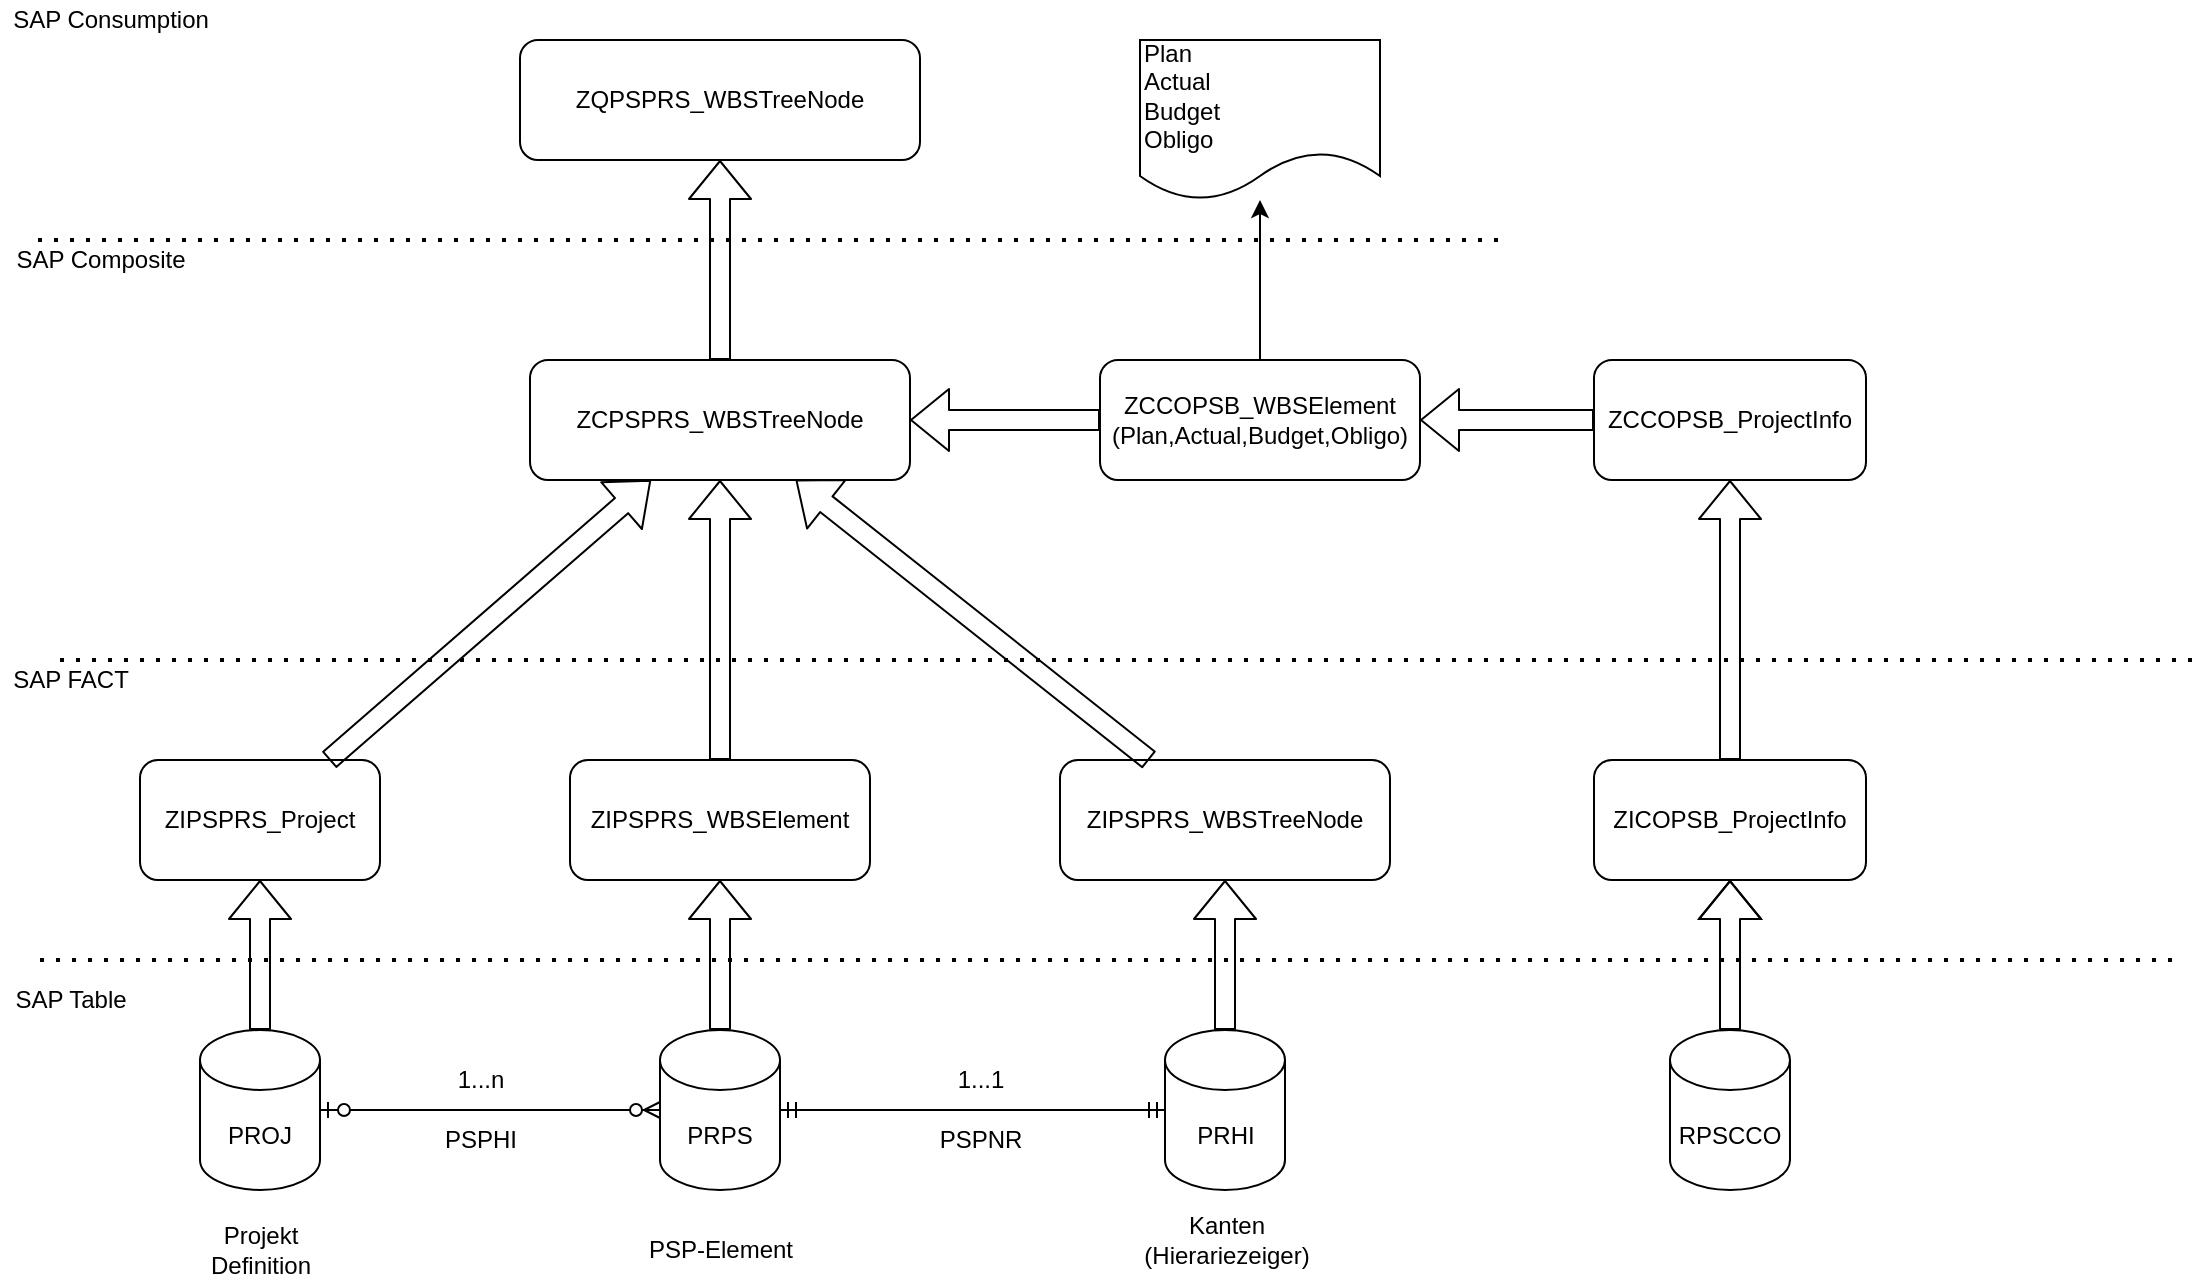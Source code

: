 <mxfile version="14.6.5" type="github">
  <diagram id="69vXtx48tE_reD0-cK0p" name="Page-1">
    <mxGraphModel dx="1038" dy="539" grid="1" gridSize="10" guides="1" tooltips="1" connect="1" arrows="1" fold="1" page="1" pageScale="1" pageWidth="827" pageHeight="1169" math="0" shadow="0">
      <root>
        <mxCell id="0" />
        <mxCell id="1" parent="0" />
        <mxCell id="PLfS34GIG5YP79sV-88O-1" value="PROJ" style="shape=cylinder3;whiteSpace=wrap;html=1;boundedLbl=1;backgroundOutline=1;size=15;" vertex="1" parent="1">
          <mxGeometry x="130" y="535" width="60" height="80" as="geometry" />
        </mxCell>
        <mxCell id="PLfS34GIG5YP79sV-88O-2" value="PRPS" style="shape=cylinder3;whiteSpace=wrap;html=1;boundedLbl=1;backgroundOutline=1;size=15;" vertex="1" parent="1">
          <mxGeometry x="360" y="535" width="60" height="80" as="geometry" />
        </mxCell>
        <mxCell id="PLfS34GIG5YP79sV-88O-3" value="" style="edgeStyle=entityRelationEdgeStyle;fontSize=12;html=1;endArrow=ERzeroToMany;startArrow=ERzeroToOne;" edge="1" parent="1" source="PLfS34GIG5YP79sV-88O-1" target="PLfS34GIG5YP79sV-88O-2">
          <mxGeometry width="100" height="100" relative="1" as="geometry">
            <mxPoint x="30" y="670" as="sourcePoint" />
            <mxPoint x="130" y="570" as="targetPoint" />
          </mxGeometry>
        </mxCell>
        <mxCell id="PLfS34GIG5YP79sV-88O-4" value="ZIPSPRS_Project" style="rounded=1;whiteSpace=wrap;html=1;" vertex="1" parent="1">
          <mxGeometry x="100" y="400" width="120" height="60" as="geometry" />
        </mxCell>
        <mxCell id="PLfS34GIG5YP79sV-88O-5" value="ZIPSPRS_WBSElement" style="rounded=1;whiteSpace=wrap;html=1;" vertex="1" parent="1">
          <mxGeometry x="315" y="400" width="150" height="60" as="geometry" />
        </mxCell>
        <mxCell id="PLfS34GIG5YP79sV-88O-6" value="" style="endArrow=none;dashed=1;html=1;dashPattern=1 3;strokeWidth=2;" edge="1" parent="1">
          <mxGeometry width="50" height="50" relative="1" as="geometry">
            <mxPoint x="50" y="500" as="sourcePoint" />
            <mxPoint x="1120" y="500" as="targetPoint" />
          </mxGeometry>
        </mxCell>
        <mxCell id="PLfS34GIG5YP79sV-88O-7" value="SAP Table" style="text;html=1;resizable=0;autosize=1;align=center;verticalAlign=middle;points=[];fillColor=none;strokeColor=none;rounded=0;" vertex="1" parent="1">
          <mxGeometry x="30" y="510" width="70" height="20" as="geometry" />
        </mxCell>
        <mxCell id="PLfS34GIG5YP79sV-88O-8" value="" style="shape=flexArrow;endArrow=classic;html=1;entryX=0.5;entryY=1;entryDx=0;entryDy=0;" edge="1" parent="1" source="PLfS34GIG5YP79sV-88O-1" target="PLfS34GIG5YP79sV-88O-4">
          <mxGeometry width="50" height="50" relative="1" as="geometry">
            <mxPoint x="-60" y="460" as="sourcePoint" />
            <mxPoint x="-10" y="410" as="targetPoint" />
          </mxGeometry>
        </mxCell>
        <mxCell id="PLfS34GIG5YP79sV-88O-9" value="" style="shape=flexArrow;endArrow=classic;html=1;" edge="1" parent="1" source="PLfS34GIG5YP79sV-88O-2" target="PLfS34GIG5YP79sV-88O-5">
          <mxGeometry width="50" height="50" relative="1" as="geometry">
            <mxPoint x="290" y="540" as="sourcePoint" />
            <mxPoint x="340" y="490" as="targetPoint" />
          </mxGeometry>
        </mxCell>
        <mxCell id="PLfS34GIG5YP79sV-88O-10" value="ZIPSPRS_WBSTreeNode" style="rounded=1;whiteSpace=wrap;html=1;" vertex="1" parent="1">
          <mxGeometry x="560" y="400" width="165" height="60" as="geometry" />
        </mxCell>
        <mxCell id="PLfS34GIG5YP79sV-88O-11" value="PRHI" style="shape=cylinder3;whiteSpace=wrap;html=1;boundedLbl=1;backgroundOutline=1;size=15;" vertex="1" parent="1">
          <mxGeometry x="612.5" y="535" width="60" height="80" as="geometry" />
        </mxCell>
        <mxCell id="PLfS34GIG5YP79sV-88O-12" value="" style="edgeStyle=entityRelationEdgeStyle;fontSize=12;html=1;endArrow=ERmandOne;startArrow=ERmandOne;" edge="1" parent="1" source="PLfS34GIG5YP79sV-88O-2" target="PLfS34GIG5YP79sV-88O-11">
          <mxGeometry width="100" height="100" relative="1" as="geometry">
            <mxPoint x="440" y="720" as="sourcePoint" />
            <mxPoint x="540" y="620" as="targetPoint" />
          </mxGeometry>
        </mxCell>
        <mxCell id="PLfS34GIG5YP79sV-88O-13" value="" style="shape=flexArrow;endArrow=classic;html=1;" edge="1" parent="1" source="PLfS34GIG5YP79sV-88O-11" target="PLfS34GIG5YP79sV-88O-10">
          <mxGeometry width="50" height="50" relative="1" as="geometry">
            <mxPoint x="643" y="540" as="sourcePoint" />
            <mxPoint x="540" y="640" as="targetPoint" />
          </mxGeometry>
        </mxCell>
        <mxCell id="PLfS34GIG5YP79sV-88O-14" value="1...n" style="text;html=1;resizable=0;autosize=1;align=center;verticalAlign=middle;points=[];fillColor=none;strokeColor=none;rounded=0;" vertex="1" parent="1">
          <mxGeometry x="250" y="550" width="40" height="20" as="geometry" />
        </mxCell>
        <mxCell id="PLfS34GIG5YP79sV-88O-15" value="1...1" style="text;html=1;resizable=0;autosize=1;align=center;verticalAlign=middle;points=[];fillColor=none;strokeColor=none;rounded=0;" vertex="1" parent="1">
          <mxGeometry x="500" y="550" width="40" height="20" as="geometry" />
        </mxCell>
        <mxCell id="PLfS34GIG5YP79sV-88O-16" value="" style="endArrow=none;dashed=1;html=1;dashPattern=1 3;strokeWidth=2;" edge="1" parent="1">
          <mxGeometry width="50" height="50" relative="1" as="geometry">
            <mxPoint x="49" y="140" as="sourcePoint" />
            <mxPoint x="779" y="140" as="targetPoint" />
          </mxGeometry>
        </mxCell>
        <mxCell id="PLfS34GIG5YP79sV-88O-17" value="ZCPSPRS_WBSTreeNode" style="rounded=1;whiteSpace=wrap;html=1;" vertex="1" parent="1">
          <mxGeometry x="295" y="200" width="190" height="60" as="geometry" />
        </mxCell>
        <mxCell id="PLfS34GIG5YP79sV-88O-18" value="" style="shape=flexArrow;endArrow=classic;html=1;" edge="1" parent="1" source="PLfS34GIG5YP79sV-88O-4" target="PLfS34GIG5YP79sV-88O-17">
          <mxGeometry width="50" height="50" relative="1" as="geometry">
            <mxPoint x="170" y="400" as="sourcePoint" />
            <mxPoint x="220" y="350" as="targetPoint" />
          </mxGeometry>
        </mxCell>
        <mxCell id="PLfS34GIG5YP79sV-88O-19" value="" style="shape=flexArrow;endArrow=classic;html=1;" edge="1" parent="1" source="PLfS34GIG5YP79sV-88O-5" target="PLfS34GIG5YP79sV-88O-17">
          <mxGeometry width="50" height="50" relative="1" as="geometry">
            <mxPoint x="410" y="350" as="sourcePoint" />
            <mxPoint x="460" y="300" as="targetPoint" />
          </mxGeometry>
        </mxCell>
        <mxCell id="PLfS34GIG5YP79sV-88O-20" value="" style="shape=flexArrow;endArrow=classic;html=1;" edge="1" parent="1" source="PLfS34GIG5YP79sV-88O-10" target="PLfS34GIG5YP79sV-88O-17">
          <mxGeometry width="50" height="50" relative="1" as="geometry">
            <mxPoint x="440" y="350" as="sourcePoint" />
            <mxPoint x="490" y="300" as="targetPoint" />
          </mxGeometry>
        </mxCell>
        <mxCell id="PLfS34GIG5YP79sV-88O-21" value="SAP FACT" style="text;html=1;resizable=0;autosize=1;align=center;verticalAlign=middle;points=[];fillColor=none;strokeColor=none;rounded=0;" vertex="1" parent="1">
          <mxGeometry x="30" y="350" width="70" height="20" as="geometry" />
        </mxCell>
        <mxCell id="PLfS34GIG5YP79sV-88O-22" value="ZCCOPSB_WBSElement&lt;br&gt;(&lt;span style=&quot;text-align: left&quot;&gt;Plan,&lt;/span&gt;&lt;span style=&quot;text-align: left&quot;&gt;Actual,&lt;/span&gt;&lt;span style=&quot;text-align: left&quot;&gt;Budget,&lt;/span&gt;&lt;span style=&quot;text-align: left&quot;&gt;Obligo&lt;/span&gt;)" style="rounded=1;whiteSpace=wrap;html=1;" vertex="1" parent="1">
          <mxGeometry x="580" y="200" width="160" height="60" as="geometry" />
        </mxCell>
        <mxCell id="PLfS34GIG5YP79sV-88O-23" value="" style="shape=flexArrow;endArrow=classic;html=1;" edge="1" parent="1" source="PLfS34GIG5YP79sV-88O-22" target="PLfS34GIG5YP79sV-88O-17">
          <mxGeometry width="50" height="50" relative="1" as="geometry">
            <mxPoint x="550" y="260" as="sourcePoint" />
            <mxPoint x="600" y="210" as="targetPoint" />
          </mxGeometry>
        </mxCell>
        <mxCell id="PLfS34GIG5YP79sV-88O-24" value="" style="endArrow=none;dashed=1;html=1;dashPattern=1 3;strokeWidth=2;" edge="1" parent="1">
          <mxGeometry width="50" height="50" relative="1" as="geometry">
            <mxPoint x="60" y="350" as="sourcePoint" />
            <mxPoint x="1130" y="350" as="targetPoint" />
          </mxGeometry>
        </mxCell>
        <mxCell id="PLfS34GIG5YP79sV-88O-25" value="SAP Composite" style="text;html=1;resizable=0;autosize=1;align=center;verticalAlign=middle;points=[];fillColor=none;strokeColor=none;rounded=0;" vertex="1" parent="1">
          <mxGeometry x="30" y="140" width="100" height="20" as="geometry" />
        </mxCell>
        <mxCell id="PLfS34GIG5YP79sV-88O-26" value="ZQPSPRS_WBSTreeNode" style="rounded=1;whiteSpace=wrap;html=1;" vertex="1" parent="1">
          <mxGeometry x="290" y="40" width="200" height="60" as="geometry" />
        </mxCell>
        <mxCell id="PLfS34GIG5YP79sV-88O-27" value="SAP Consumption" style="text;html=1;resizable=0;autosize=1;align=center;verticalAlign=middle;points=[];fillColor=none;strokeColor=none;rounded=0;" vertex="1" parent="1">
          <mxGeometry x="30" y="20" width="110" height="20" as="geometry" />
        </mxCell>
        <mxCell id="PLfS34GIG5YP79sV-88O-28" value="" style="shape=flexArrow;endArrow=classic;html=1;" edge="1" parent="1" source="PLfS34GIG5YP79sV-88O-17" target="PLfS34GIG5YP79sV-88O-26">
          <mxGeometry width="50" height="50" relative="1" as="geometry">
            <mxPoint x="370" y="200" as="sourcePoint" />
            <mxPoint x="420" y="150" as="targetPoint" />
          </mxGeometry>
        </mxCell>
        <mxCell id="PLfS34GIG5YP79sV-88O-29" value="RPSCCO" style="shape=cylinder3;whiteSpace=wrap;html=1;boundedLbl=1;backgroundOutline=1;size=15;" vertex="1" parent="1">
          <mxGeometry x="865" y="535" width="60" height="80" as="geometry" />
        </mxCell>
        <mxCell id="PLfS34GIG5YP79sV-88O-30" value="ZICOPSB_ProjectInfo" style="rounded=1;whiteSpace=wrap;html=1;" vertex="1" parent="1">
          <mxGeometry x="827" y="400" width="136" height="60" as="geometry" />
        </mxCell>
        <mxCell id="PLfS34GIG5YP79sV-88O-31" value="ZCCOPSB_ProjectInfo" style="rounded=1;whiteSpace=wrap;html=1;" vertex="1" parent="1">
          <mxGeometry x="827" y="200" width="136" height="60" as="geometry" />
        </mxCell>
        <mxCell id="PLfS34GIG5YP79sV-88O-33" value="" style="shape=flexArrow;endArrow=classic;html=1;" edge="1" parent="1" source="PLfS34GIG5YP79sV-88O-29" target="PLfS34GIG5YP79sV-88O-30">
          <mxGeometry width="50" height="50" relative="1" as="geometry">
            <mxPoint x="981" y="510" as="sourcePoint" />
            <mxPoint x="1031" y="460" as="targetPoint" />
            <Array as="points">
              <mxPoint x="895" y="500" />
            </Array>
          </mxGeometry>
        </mxCell>
        <mxCell id="PLfS34GIG5YP79sV-88O-34" value="" style="shape=flexArrow;endArrow=classic;html=1;" edge="1" parent="1" source="PLfS34GIG5YP79sV-88O-30" target="PLfS34GIG5YP79sV-88O-31">
          <mxGeometry width="50" height="50" relative="1" as="geometry">
            <mxPoint x="871" y="390" as="sourcePoint" />
            <mxPoint x="921" y="340" as="targetPoint" />
          </mxGeometry>
        </mxCell>
        <mxCell id="PLfS34GIG5YP79sV-88O-35" value="" style="shape=flexArrow;endArrow=classic;html=1;" edge="1" parent="1" source="PLfS34GIG5YP79sV-88O-31" target="PLfS34GIG5YP79sV-88O-22">
          <mxGeometry width="50" height="50" relative="1" as="geometry">
            <mxPoint x="1022" y="340" as="sourcePoint" />
            <mxPoint x="1046" y="260" as="targetPoint" />
          </mxGeometry>
        </mxCell>
        <mxCell id="PLfS34GIG5YP79sV-88O-36" value="Plan&lt;br&gt;Actual&lt;br&gt;Budget&lt;br&gt;Obligo" style="shape=document;whiteSpace=wrap;html=1;boundedLbl=1;align=left;" vertex="1" parent="1">
          <mxGeometry x="600" y="40" width="120" height="80" as="geometry" />
        </mxCell>
        <mxCell id="PLfS34GIG5YP79sV-88O-37" value="" style="endArrow=classic;html=1;" edge="1" parent="1" source="PLfS34GIG5YP79sV-88O-22" target="PLfS34GIG5YP79sV-88O-36">
          <mxGeometry width="50" height="50" relative="1" as="geometry">
            <mxPoint x="1122" y="230" as="sourcePoint" />
            <mxPoint x="1162" y="250" as="targetPoint" />
          </mxGeometry>
        </mxCell>
        <mxCell id="PLfS34GIG5YP79sV-88O-40" value="PSPNR" style="text;html=1;align=center;verticalAlign=middle;resizable=0;points=[];autosize=1;strokeColor=none;" vertex="1" parent="1">
          <mxGeometry x="490" y="580" width="60" height="20" as="geometry" />
        </mxCell>
        <mxCell id="PLfS34GIG5YP79sV-88O-41" value="PSPHI" style="text;html=1;align=center;verticalAlign=middle;resizable=0;points=[];autosize=1;strokeColor=none;" vertex="1" parent="1">
          <mxGeometry x="245" y="580" width="50" height="20" as="geometry" />
        </mxCell>
        <mxCell id="PLfS34GIG5YP79sV-88O-42" value="Projekt &lt;br&gt;Definition" style="text;html=1;align=center;verticalAlign=middle;resizable=0;points=[];autosize=1;strokeColor=none;" vertex="1" parent="1">
          <mxGeometry x="125" y="630" width="70" height="30" as="geometry" />
        </mxCell>
        <mxCell id="PLfS34GIG5YP79sV-88O-43" value="PSP-Element" style="text;html=1;align=center;verticalAlign=middle;resizable=0;points=[];autosize=1;strokeColor=none;" vertex="1" parent="1">
          <mxGeometry x="345" y="635" width="90" height="20" as="geometry" />
        </mxCell>
        <mxCell id="PLfS34GIG5YP79sV-88O-44" value="Kanten &lt;br&gt;(Hierariezeiger)" style="text;html=1;align=center;verticalAlign=middle;resizable=0;points=[];autosize=1;strokeColor=none;" vertex="1" parent="1">
          <mxGeometry x="592.5" y="625" width="100" height="30" as="geometry" />
        </mxCell>
      </root>
    </mxGraphModel>
  </diagram>
</mxfile>
